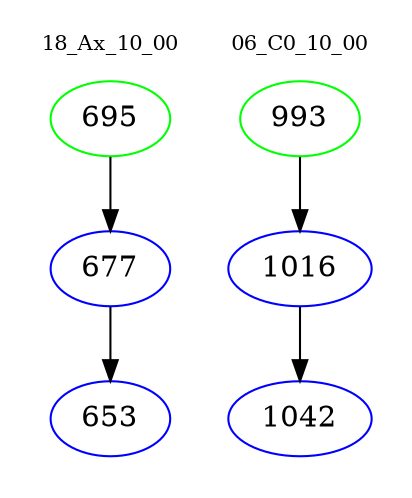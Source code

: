 digraph{
subgraph cluster_0 {
color = white
label = "18_Ax_10_00";
fontsize=10;
T0_695 [label="695", color="green"]
T0_695 -> T0_677 [color="black"]
T0_677 [label="677", color="blue"]
T0_677 -> T0_653 [color="black"]
T0_653 [label="653", color="blue"]
}
subgraph cluster_1 {
color = white
label = "06_C0_10_00";
fontsize=10;
T1_993 [label="993", color="green"]
T1_993 -> T1_1016 [color="black"]
T1_1016 [label="1016", color="blue"]
T1_1016 -> T1_1042 [color="black"]
T1_1042 [label="1042", color="blue"]
}
}
